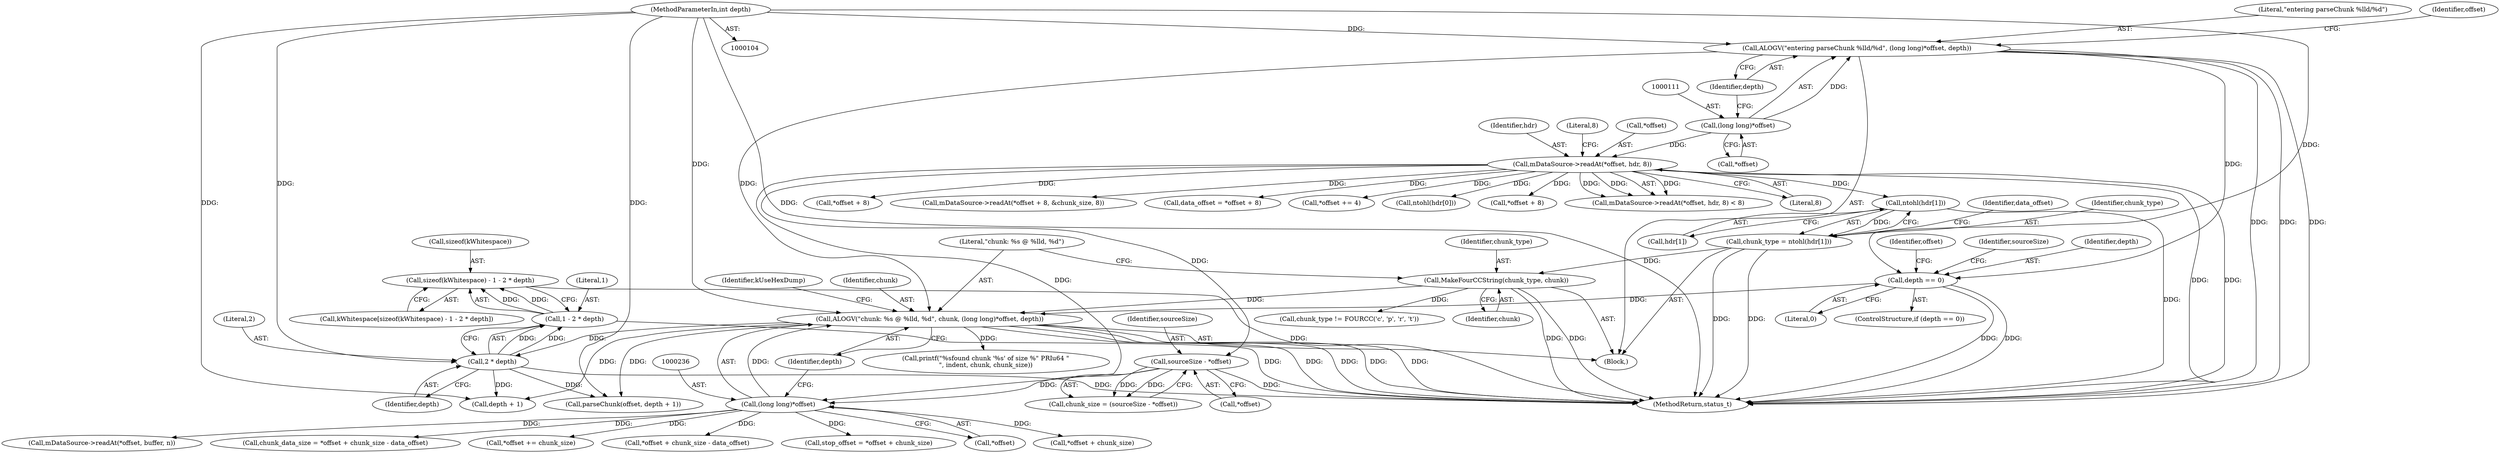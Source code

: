 digraph "0_Android_f81038006b4c59a5a148dcad887371206033c28f_2@API" {
"1000253" [label="(Call,sizeof(kWhitespace) - 1 - 2 * depth)"];
"1000256" [label="(Call,1 - 2 * depth)"];
"1000258" [label="(Call,2 * depth)"];
"1000232" [label="(Call,ALOGV(\"chunk: %s @ %lld, %d\", chunk, (long long)*offset, depth))"];
"1000229" [label="(Call,MakeFourCCString(chunk_type, chunk))"];
"1000135" [label="(Call,chunk_type = ntohl(hdr[1]))"];
"1000137" [label="(Call,ntohl(hdr[1]))"];
"1000118" [label="(Call,mDataSource->readAt(*offset, hdr, 8))"];
"1000110" [label="(Call,(long long)*offset)"];
"1000235" [label="(Call,(long long)*offset)"];
"1000202" [label="(Call,sourceSize - *offset)"];
"1000108" [label="(Call,ALOGV(\"entering parseChunk %lld/%d\", (long long)*offset, depth))"];
"1000106" [label="(MethodParameterIn,int depth)"];
"1000188" [label="(Call,depth == 0)"];
"1000283" [label="(Call,mDataSource->readAt(*offset, buffer, n))"];
"1000204" [label="(Call,*offset)"];
"1000258" [label="(Call,2 * depth)"];
"1000143" [label="(Identifier,data_offset)"];
"1000299" [label="(Call,chunk_data_size = *offset + chunk_size - data_offset)"];
"1000190" [label="(Literal,0)"];
"1000241" [label="(Identifier,kUseHexDump)"];
"1000254" [label="(Call,sizeof(kWhitespace))"];
"1000239" [label="(Identifier,depth)"];
"1000156" [label="(Call,*offset + 8)"];
"1003289" [label="(MethodReturn,status_t)"];
"1000137" [label="(Call,ntohl(hdr[1]))"];
"1000114" [label="(Identifier,depth)"];
"1000200" [label="(Call,chunk_size = (sourceSize - *offset))"];
"1000118" [label="(Call,mDataSource->readAt(*offset, hdr, 8))"];
"1000123" [label="(Literal,8)"];
"1000309" [label="(Call,chunk_type != FOURCC('c', 'p', 'r', 't'))"];
"1000203" [label="(Identifier,sourceSize)"];
"1000155" [label="(Call,mDataSource->readAt(*offset + 8, &chunk_size, 8))"];
"1000253" [label="(Call,sizeof(kWhitespace) - 1 - 2 * depth)"];
"1000119" [label="(Call,*offset)"];
"1000230" [label="(Identifier,chunk_type)"];
"1000257" [label="(Literal,1)"];
"1000261" [label="(Call,printf(\"%sfound chunk '%s' of size %\" PRIu64 \"\n\", indent, chunk, chunk_size))"];
"1000251" [label="(Call,kWhitespace[sizeof(kWhitespace) - 1 - 2 * depth])"];
"1000110" [label="(Call,(long long)*offset)"];
"1000256" [label="(Call,1 - 2 * depth)"];
"1000142" [label="(Call,data_offset = *offset + 8)"];
"1003282" [label="(Call,*offset += chunk_size)"];
"1000120" [label="(Identifier,offset)"];
"1000187" [label="(ControlStructure,if (depth == 0))"];
"1000234" [label="(Identifier,chunk)"];
"1000138" [label="(Call,hdr[1])"];
"1000214" [label="(Call,*offset += 4)"];
"1000108" [label="(Call,ALOGV(\"entering parseChunk %lld/%d\", (long long)*offset, depth))"];
"1000197" [label="(Identifier,sourceSize)"];
"1000130" [label="(Call,ntohl(hdr[0]))"];
"1000229" [label="(Call,MakeFourCCString(chunk_type, chunk))"];
"1000144" [label="(Call,*offset + 8)"];
"1000259" [label="(Literal,2)"];
"1000117" [label="(Call,mDataSource->readAt(*offset, hdr, 8) < 8)"];
"1000189" [label="(Identifier,depth)"];
"1000233" [label="(Literal,\"chunk: %s @ %lld, %d\")"];
"1000107" [label="(Block,)"];
"1000135" [label="(Call,chunk_type = ntohl(hdr[1]))"];
"1000301" [label="(Call,*offset + chunk_size - data_offset)"];
"1000106" [label="(MethodParameterIn,int depth)"];
"1000351" [label="(Call,parseChunk(offset, depth + 1))"];
"1000121" [label="(Identifier,hdr)"];
"1000235" [label="(Call,(long long)*offset)"];
"1000231" [label="(Identifier,chunk)"];
"1000260" [label="(Identifier,depth)"];
"1000112" [label="(Call,*offset)"];
"1000332" [label="(Call,stop_offset = *offset + chunk_size)"];
"1000237" [label="(Call,*offset)"];
"1000109" [label="(Literal,\"entering parseChunk %lld/%d\")"];
"1000232" [label="(Call,ALOGV(\"chunk: %s @ %lld, %d\", chunk, (long long)*offset, depth))"];
"1000122" [label="(Literal,8)"];
"1000334" [label="(Call,*offset + chunk_size)"];
"1000188" [label="(Call,depth == 0)"];
"1000216" [label="(Identifier,offset)"];
"1000353" [label="(Call,depth + 1)"];
"1000202" [label="(Call,sourceSize - *offset)"];
"1000136" [label="(Identifier,chunk_type)"];
"1000253" -> "1000251"  [label="AST: "];
"1000253" -> "1000256"  [label="CFG: "];
"1000254" -> "1000253"  [label="AST: "];
"1000256" -> "1000253"  [label="AST: "];
"1000251" -> "1000253"  [label="CFG: "];
"1000253" -> "1003289"  [label="DDG: "];
"1000256" -> "1000253"  [label="DDG: "];
"1000256" -> "1000253"  [label="DDG: "];
"1000256" -> "1000258"  [label="CFG: "];
"1000257" -> "1000256"  [label="AST: "];
"1000258" -> "1000256"  [label="AST: "];
"1000256" -> "1003289"  [label="DDG: "];
"1000258" -> "1000256"  [label="DDG: "];
"1000258" -> "1000256"  [label="DDG: "];
"1000258" -> "1000260"  [label="CFG: "];
"1000259" -> "1000258"  [label="AST: "];
"1000260" -> "1000258"  [label="AST: "];
"1000258" -> "1003289"  [label="DDG: "];
"1000232" -> "1000258"  [label="DDG: "];
"1000106" -> "1000258"  [label="DDG: "];
"1000258" -> "1000351"  [label="DDG: "];
"1000258" -> "1000353"  [label="DDG: "];
"1000232" -> "1000107"  [label="AST: "];
"1000232" -> "1000239"  [label="CFG: "];
"1000233" -> "1000232"  [label="AST: "];
"1000234" -> "1000232"  [label="AST: "];
"1000235" -> "1000232"  [label="AST: "];
"1000239" -> "1000232"  [label="AST: "];
"1000241" -> "1000232"  [label="CFG: "];
"1000232" -> "1003289"  [label="DDG: "];
"1000232" -> "1003289"  [label="DDG: "];
"1000232" -> "1003289"  [label="DDG: "];
"1000232" -> "1003289"  [label="DDG: "];
"1000229" -> "1000232"  [label="DDG: "];
"1000235" -> "1000232"  [label="DDG: "];
"1000108" -> "1000232"  [label="DDG: "];
"1000188" -> "1000232"  [label="DDG: "];
"1000106" -> "1000232"  [label="DDG: "];
"1000232" -> "1000261"  [label="DDG: "];
"1000232" -> "1000351"  [label="DDG: "];
"1000232" -> "1000353"  [label="DDG: "];
"1000229" -> "1000107"  [label="AST: "];
"1000229" -> "1000231"  [label="CFG: "];
"1000230" -> "1000229"  [label="AST: "];
"1000231" -> "1000229"  [label="AST: "];
"1000233" -> "1000229"  [label="CFG: "];
"1000229" -> "1003289"  [label="DDG: "];
"1000229" -> "1003289"  [label="DDG: "];
"1000135" -> "1000229"  [label="DDG: "];
"1000229" -> "1000309"  [label="DDG: "];
"1000135" -> "1000107"  [label="AST: "];
"1000135" -> "1000137"  [label="CFG: "];
"1000136" -> "1000135"  [label="AST: "];
"1000137" -> "1000135"  [label="AST: "];
"1000143" -> "1000135"  [label="CFG: "];
"1000135" -> "1003289"  [label="DDG: "];
"1000135" -> "1003289"  [label="DDG: "];
"1000137" -> "1000135"  [label="DDG: "];
"1000137" -> "1000138"  [label="CFG: "];
"1000138" -> "1000137"  [label="AST: "];
"1000137" -> "1003289"  [label="DDG: "];
"1000118" -> "1000137"  [label="DDG: "];
"1000118" -> "1000117"  [label="AST: "];
"1000118" -> "1000122"  [label="CFG: "];
"1000119" -> "1000118"  [label="AST: "];
"1000121" -> "1000118"  [label="AST: "];
"1000122" -> "1000118"  [label="AST: "];
"1000123" -> "1000118"  [label="CFG: "];
"1000118" -> "1003289"  [label="DDG: "];
"1000118" -> "1003289"  [label="DDG: "];
"1000118" -> "1000117"  [label="DDG: "];
"1000118" -> "1000117"  [label="DDG: "];
"1000118" -> "1000117"  [label="DDG: "];
"1000110" -> "1000118"  [label="DDG: "];
"1000118" -> "1000130"  [label="DDG: "];
"1000118" -> "1000142"  [label="DDG: "];
"1000118" -> "1000144"  [label="DDG: "];
"1000118" -> "1000155"  [label="DDG: "];
"1000118" -> "1000156"  [label="DDG: "];
"1000118" -> "1000202"  [label="DDG: "];
"1000118" -> "1000214"  [label="DDG: "];
"1000118" -> "1000235"  [label="DDG: "];
"1000110" -> "1000108"  [label="AST: "];
"1000110" -> "1000112"  [label="CFG: "];
"1000111" -> "1000110"  [label="AST: "];
"1000112" -> "1000110"  [label="AST: "];
"1000114" -> "1000110"  [label="CFG: "];
"1000110" -> "1000108"  [label="DDG: "];
"1000235" -> "1000237"  [label="CFG: "];
"1000236" -> "1000235"  [label="AST: "];
"1000237" -> "1000235"  [label="AST: "];
"1000239" -> "1000235"  [label="CFG: "];
"1000202" -> "1000235"  [label="DDG: "];
"1000235" -> "1000283"  [label="DDG: "];
"1000235" -> "1000299"  [label="DDG: "];
"1000235" -> "1000301"  [label="DDG: "];
"1000235" -> "1000332"  [label="DDG: "];
"1000235" -> "1000334"  [label="DDG: "];
"1000235" -> "1003282"  [label="DDG: "];
"1000202" -> "1000200"  [label="AST: "];
"1000202" -> "1000204"  [label="CFG: "];
"1000203" -> "1000202"  [label="AST: "];
"1000204" -> "1000202"  [label="AST: "];
"1000200" -> "1000202"  [label="CFG: "];
"1000202" -> "1003289"  [label="DDG: "];
"1000202" -> "1000200"  [label="DDG: "];
"1000202" -> "1000200"  [label="DDG: "];
"1000108" -> "1000107"  [label="AST: "];
"1000108" -> "1000114"  [label="CFG: "];
"1000109" -> "1000108"  [label="AST: "];
"1000114" -> "1000108"  [label="AST: "];
"1000120" -> "1000108"  [label="CFG: "];
"1000108" -> "1003289"  [label="DDG: "];
"1000108" -> "1003289"  [label="DDG: "];
"1000108" -> "1003289"  [label="DDG: "];
"1000106" -> "1000108"  [label="DDG: "];
"1000108" -> "1000188"  [label="DDG: "];
"1000106" -> "1000104"  [label="AST: "];
"1000106" -> "1003289"  [label="DDG: "];
"1000106" -> "1000188"  [label="DDG: "];
"1000106" -> "1000351"  [label="DDG: "];
"1000106" -> "1000353"  [label="DDG: "];
"1000188" -> "1000187"  [label="AST: "];
"1000188" -> "1000190"  [label="CFG: "];
"1000189" -> "1000188"  [label="AST: "];
"1000190" -> "1000188"  [label="AST: "];
"1000197" -> "1000188"  [label="CFG: "];
"1000216" -> "1000188"  [label="CFG: "];
"1000188" -> "1003289"  [label="DDG: "];
"1000188" -> "1003289"  [label="DDG: "];
}
